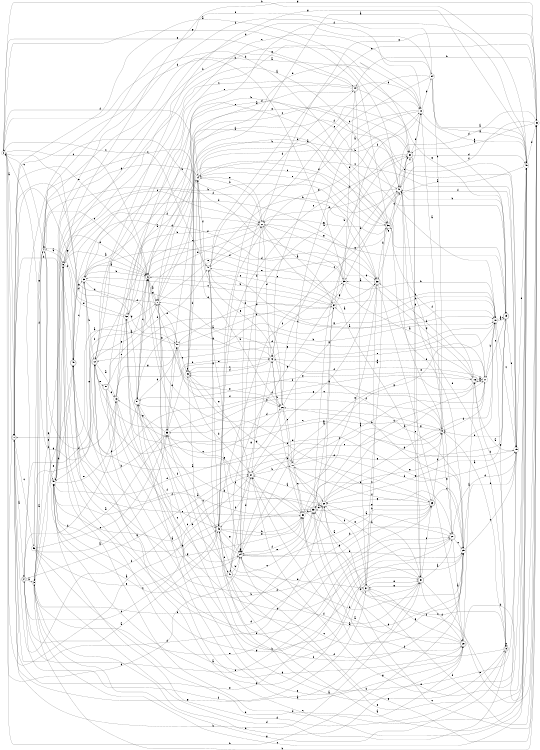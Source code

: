 digraph n46_6 {
__start0 [label="" shape="none"];

rankdir=LR;
size="8,5";

s0 [style="filled", color="black", fillcolor="white" shape="circle", label="0"];
s1 [style="rounded,filled", color="black", fillcolor="white" shape="doublecircle", label="1"];
s2 [style="rounded,filled", color="black", fillcolor="white" shape="doublecircle", label="2"];
s3 [style="filled", color="black", fillcolor="white" shape="circle", label="3"];
s4 [style="filled", color="black", fillcolor="white" shape="circle", label="4"];
s5 [style="filled", color="black", fillcolor="white" shape="circle", label="5"];
s6 [style="rounded,filled", color="black", fillcolor="white" shape="doublecircle", label="6"];
s7 [style="filled", color="black", fillcolor="white" shape="circle", label="7"];
s8 [style="rounded,filled", color="black", fillcolor="white" shape="doublecircle", label="8"];
s9 [style="filled", color="black", fillcolor="white" shape="circle", label="9"];
s10 [style="filled", color="black", fillcolor="white" shape="circle", label="10"];
s11 [style="filled", color="black", fillcolor="white" shape="circle", label="11"];
s12 [style="rounded,filled", color="black", fillcolor="white" shape="doublecircle", label="12"];
s13 [style="filled", color="black", fillcolor="white" shape="circle", label="13"];
s14 [style="filled", color="black", fillcolor="white" shape="circle", label="14"];
s15 [style="filled", color="black", fillcolor="white" shape="circle", label="15"];
s16 [style="rounded,filled", color="black", fillcolor="white" shape="doublecircle", label="16"];
s17 [style="filled", color="black", fillcolor="white" shape="circle", label="17"];
s18 [style="filled", color="black", fillcolor="white" shape="circle", label="18"];
s19 [style="rounded,filled", color="black", fillcolor="white" shape="doublecircle", label="19"];
s20 [style="filled", color="black", fillcolor="white" shape="circle", label="20"];
s21 [style="rounded,filled", color="black", fillcolor="white" shape="doublecircle", label="21"];
s22 [style="filled", color="black", fillcolor="white" shape="circle", label="22"];
s23 [style="rounded,filled", color="black", fillcolor="white" shape="doublecircle", label="23"];
s24 [style="filled", color="black", fillcolor="white" shape="circle", label="24"];
s25 [style="filled", color="black", fillcolor="white" shape="circle", label="25"];
s26 [style="filled", color="black", fillcolor="white" shape="circle", label="26"];
s27 [style="rounded,filled", color="black", fillcolor="white" shape="doublecircle", label="27"];
s28 [style="rounded,filled", color="black", fillcolor="white" shape="doublecircle", label="28"];
s29 [style="filled", color="black", fillcolor="white" shape="circle", label="29"];
s30 [style="rounded,filled", color="black", fillcolor="white" shape="doublecircle", label="30"];
s31 [style="rounded,filled", color="black", fillcolor="white" shape="doublecircle", label="31"];
s32 [style="filled", color="black", fillcolor="white" shape="circle", label="32"];
s33 [style="rounded,filled", color="black", fillcolor="white" shape="doublecircle", label="33"];
s34 [style="filled", color="black", fillcolor="white" shape="circle", label="34"];
s35 [style="filled", color="black", fillcolor="white" shape="circle", label="35"];
s36 [style="rounded,filled", color="black", fillcolor="white" shape="doublecircle", label="36"];
s37 [style="rounded,filled", color="black", fillcolor="white" shape="doublecircle", label="37"];
s38 [style="rounded,filled", color="black", fillcolor="white" shape="doublecircle", label="38"];
s39 [style="filled", color="black", fillcolor="white" shape="circle", label="39"];
s40 [style="filled", color="black", fillcolor="white" shape="circle", label="40"];
s41 [style="filled", color="black", fillcolor="white" shape="circle", label="41"];
s42 [style="filled", color="black", fillcolor="white" shape="circle", label="42"];
s43 [style="filled", color="black", fillcolor="white" shape="circle", label="43"];
s44 [style="rounded,filled", color="black", fillcolor="white" shape="doublecircle", label="44"];
s45 [style="filled", color="black", fillcolor="white" shape="circle", label="45"];
s46 [style="rounded,filled", color="black", fillcolor="white" shape="doublecircle", label="46"];
s47 [style="rounded,filled", color="black", fillcolor="white" shape="doublecircle", label="47"];
s48 [style="filled", color="black", fillcolor="white" shape="circle", label="48"];
s49 [style="rounded,filled", color="black", fillcolor="white" shape="doublecircle", label="49"];
s50 [style="filled", color="black", fillcolor="white" shape="circle", label="50"];
s51 [style="rounded,filled", color="black", fillcolor="white" shape="doublecircle", label="51"];
s52 [style="filled", color="black", fillcolor="white" shape="circle", label="52"];
s53 [style="filled", color="black", fillcolor="white" shape="circle", label="53"];
s54 [style="filled", color="black", fillcolor="white" shape="circle", label="54"];
s55 [style="rounded,filled", color="black", fillcolor="white" shape="doublecircle", label="55"];
s56 [style="filled", color="black", fillcolor="white" shape="circle", label="56"];
s0 -> s1 [label="a"];
s0 -> s25 [label="b"];
s0 -> s6 [label="c"];
s0 -> s24 [label="d"];
s0 -> s44 [label="e"];
s0 -> s14 [label="f"];
s0 -> s36 [label="g"];
s1 -> s2 [label="a"];
s1 -> s31 [label="b"];
s1 -> s56 [label="c"];
s1 -> s50 [label="d"];
s1 -> s6 [label="e"];
s1 -> s21 [label="f"];
s1 -> s37 [label="g"];
s2 -> s3 [label="a"];
s2 -> s39 [label="b"];
s2 -> s46 [label="c"];
s2 -> s27 [label="d"];
s2 -> s7 [label="e"];
s2 -> s31 [label="f"];
s2 -> s21 [label="g"];
s3 -> s4 [label="a"];
s3 -> s29 [label="b"];
s3 -> s22 [label="c"];
s3 -> s28 [label="d"];
s3 -> s23 [label="e"];
s3 -> s20 [label="f"];
s3 -> s49 [label="g"];
s4 -> s5 [label="a"];
s4 -> s38 [label="b"];
s4 -> s0 [label="c"];
s4 -> s13 [label="d"];
s4 -> s6 [label="e"];
s4 -> s3 [label="f"];
s4 -> s45 [label="g"];
s5 -> s6 [label="a"];
s5 -> s30 [label="b"];
s5 -> s32 [label="c"];
s5 -> s48 [label="d"];
s5 -> s3 [label="e"];
s5 -> s49 [label="f"];
s5 -> s29 [label="g"];
s6 -> s7 [label="a"];
s6 -> s35 [label="b"];
s6 -> s34 [label="c"];
s6 -> s38 [label="d"];
s6 -> s38 [label="e"];
s6 -> s48 [label="f"];
s6 -> s7 [label="g"];
s7 -> s8 [label="a"];
s7 -> s47 [label="b"];
s7 -> s30 [label="c"];
s7 -> s0 [label="d"];
s7 -> s22 [label="e"];
s7 -> s15 [label="f"];
s7 -> s53 [label="g"];
s8 -> s9 [label="a"];
s8 -> s16 [label="b"];
s8 -> s8 [label="c"];
s8 -> s45 [label="d"];
s8 -> s41 [label="e"];
s8 -> s32 [label="f"];
s8 -> s3 [label="g"];
s9 -> s10 [label="a"];
s9 -> s12 [label="b"];
s9 -> s53 [label="c"];
s9 -> s47 [label="d"];
s9 -> s41 [label="e"];
s9 -> s6 [label="f"];
s9 -> s27 [label="g"];
s10 -> s11 [label="a"];
s10 -> s54 [label="b"];
s10 -> s48 [label="c"];
s10 -> s53 [label="d"];
s10 -> s46 [label="e"];
s10 -> s46 [label="f"];
s10 -> s52 [label="g"];
s11 -> s12 [label="a"];
s11 -> s23 [label="b"];
s11 -> s32 [label="c"];
s11 -> s15 [label="d"];
s11 -> s31 [label="e"];
s11 -> s45 [label="f"];
s11 -> s18 [label="g"];
s12 -> s13 [label="a"];
s12 -> s22 [label="b"];
s12 -> s54 [label="c"];
s12 -> s9 [label="d"];
s12 -> s55 [label="e"];
s12 -> s0 [label="f"];
s12 -> s6 [label="g"];
s13 -> s14 [label="a"];
s13 -> s42 [label="b"];
s13 -> s24 [label="c"];
s13 -> s2 [label="d"];
s13 -> s52 [label="e"];
s13 -> s46 [label="f"];
s13 -> s50 [label="g"];
s14 -> s10 [label="a"];
s14 -> s15 [label="b"];
s14 -> s15 [label="c"];
s14 -> s6 [label="d"];
s14 -> s22 [label="e"];
s14 -> s40 [label="f"];
s14 -> s4 [label="g"];
s15 -> s16 [label="a"];
s15 -> s46 [label="b"];
s15 -> s18 [label="c"];
s15 -> s27 [label="d"];
s15 -> s48 [label="e"];
s15 -> s41 [label="f"];
s15 -> s21 [label="g"];
s16 -> s17 [label="a"];
s16 -> s38 [label="b"];
s16 -> s33 [label="c"];
s16 -> s22 [label="d"];
s16 -> s51 [label="e"];
s16 -> s36 [label="f"];
s16 -> s24 [label="g"];
s17 -> s16 [label="a"];
s17 -> s18 [label="b"];
s17 -> s42 [label="c"];
s17 -> s9 [label="d"];
s17 -> s24 [label="e"];
s17 -> s43 [label="f"];
s17 -> s12 [label="g"];
s18 -> s19 [label="a"];
s18 -> s0 [label="b"];
s18 -> s34 [label="c"];
s18 -> s45 [label="d"];
s18 -> s8 [label="e"];
s18 -> s19 [label="f"];
s18 -> s33 [label="g"];
s19 -> s4 [label="a"];
s19 -> s9 [label="b"];
s19 -> s17 [label="c"];
s19 -> s14 [label="d"];
s19 -> s20 [label="e"];
s19 -> s15 [label="f"];
s19 -> s40 [label="g"];
s20 -> s21 [label="a"];
s20 -> s31 [label="b"];
s20 -> s45 [label="c"];
s20 -> s1 [label="d"];
s20 -> s18 [label="e"];
s20 -> s17 [label="f"];
s20 -> s34 [label="g"];
s21 -> s0 [label="a"];
s21 -> s11 [label="b"];
s21 -> s9 [label="c"];
s21 -> s22 [label="d"];
s21 -> s43 [label="e"];
s21 -> s46 [label="f"];
s21 -> s19 [label="g"];
s22 -> s23 [label="a"];
s22 -> s14 [label="b"];
s22 -> s52 [label="c"];
s22 -> s42 [label="d"];
s22 -> s51 [label="e"];
s22 -> s49 [label="f"];
s22 -> s36 [label="g"];
s23 -> s24 [label="a"];
s23 -> s49 [label="b"];
s23 -> s25 [label="c"];
s23 -> s6 [label="d"];
s23 -> s33 [label="e"];
s23 -> s9 [label="f"];
s23 -> s20 [label="g"];
s24 -> s25 [label="a"];
s24 -> s25 [label="b"];
s24 -> s53 [label="c"];
s24 -> s21 [label="d"];
s24 -> s33 [label="e"];
s24 -> s25 [label="f"];
s24 -> s24 [label="g"];
s25 -> s21 [label="a"];
s25 -> s26 [label="b"];
s25 -> s15 [label="c"];
s25 -> s52 [label="d"];
s25 -> s15 [label="e"];
s25 -> s53 [label="f"];
s25 -> s45 [label="g"];
s26 -> s27 [label="a"];
s26 -> s14 [label="b"];
s26 -> s11 [label="c"];
s26 -> s45 [label="d"];
s26 -> s14 [label="e"];
s26 -> s40 [label="f"];
s26 -> s38 [label="g"];
s27 -> s28 [label="a"];
s27 -> s5 [label="b"];
s27 -> s25 [label="c"];
s27 -> s21 [label="d"];
s27 -> s1 [label="e"];
s27 -> s11 [label="f"];
s27 -> s41 [label="g"];
s28 -> s16 [label="a"];
s28 -> s29 [label="b"];
s28 -> s43 [label="c"];
s28 -> s33 [label="d"];
s28 -> s51 [label="e"];
s28 -> s40 [label="f"];
s28 -> s37 [label="g"];
s29 -> s30 [label="a"];
s29 -> s44 [label="b"];
s29 -> s20 [label="c"];
s29 -> s41 [label="d"];
s29 -> s22 [label="e"];
s29 -> s41 [label="f"];
s29 -> s24 [label="g"];
s30 -> s24 [label="a"];
s30 -> s26 [label="b"];
s30 -> s31 [label="c"];
s30 -> s48 [label="d"];
s30 -> s51 [label="e"];
s30 -> s10 [label="f"];
s30 -> s31 [label="g"];
s31 -> s27 [label="a"];
s31 -> s32 [label="b"];
s31 -> s51 [label="c"];
s31 -> s28 [label="d"];
s31 -> s29 [label="e"];
s31 -> s23 [label="f"];
s31 -> s37 [label="g"];
s32 -> s12 [label="a"];
s32 -> s33 [label="b"];
s32 -> s9 [label="c"];
s32 -> s42 [label="d"];
s32 -> s6 [label="e"];
s32 -> s24 [label="f"];
s32 -> s49 [label="g"];
s33 -> s34 [label="a"];
s33 -> s30 [label="b"];
s33 -> s46 [label="c"];
s33 -> s51 [label="d"];
s33 -> s20 [label="e"];
s33 -> s20 [label="f"];
s33 -> s45 [label="g"];
s34 -> s22 [label="a"];
s34 -> s6 [label="b"];
s34 -> s35 [label="c"];
s34 -> s18 [label="d"];
s34 -> s50 [label="e"];
s34 -> s10 [label="f"];
s34 -> s39 [label="g"];
s35 -> s36 [label="a"];
s35 -> s12 [label="b"];
s35 -> s48 [label="c"];
s35 -> s34 [label="d"];
s35 -> s36 [label="e"];
s35 -> s38 [label="f"];
s35 -> s50 [label="g"];
s36 -> s37 [label="a"];
s36 -> s7 [label="b"];
s36 -> s41 [label="c"];
s36 -> s30 [label="d"];
s36 -> s14 [label="e"];
s36 -> s25 [label="f"];
s36 -> s22 [label="g"];
s37 -> s5 [label="a"];
s37 -> s38 [label="b"];
s37 -> s8 [label="c"];
s37 -> s29 [label="d"];
s37 -> s31 [label="e"];
s37 -> s20 [label="f"];
s37 -> s33 [label="g"];
s38 -> s39 [label="a"];
s38 -> s36 [label="b"];
s38 -> s32 [label="c"];
s38 -> s5 [label="d"];
s38 -> s21 [label="e"];
s38 -> s45 [label="f"];
s38 -> s28 [label="g"];
s39 -> s16 [label="a"];
s39 -> s18 [label="b"];
s39 -> s40 [label="c"];
s39 -> s1 [label="d"];
s39 -> s44 [label="e"];
s39 -> s49 [label="f"];
s39 -> s47 [label="g"];
s40 -> s18 [label="a"];
s40 -> s41 [label="b"];
s40 -> s0 [label="c"];
s40 -> s44 [label="d"];
s40 -> s29 [label="e"];
s40 -> s24 [label="f"];
s40 -> s46 [label="g"];
s41 -> s1 [label="a"];
s41 -> s19 [label="b"];
s41 -> s42 [label="c"];
s41 -> s22 [label="d"];
s41 -> s30 [label="e"];
s41 -> s10 [label="f"];
s41 -> s38 [label="g"];
s42 -> s7 [label="a"];
s42 -> s26 [label="b"];
s42 -> s43 [label="c"];
s42 -> s43 [label="d"];
s42 -> s17 [label="e"];
s42 -> s25 [label="f"];
s42 -> s7 [label="g"];
s43 -> s29 [label="a"];
s43 -> s30 [label="b"];
s43 -> s36 [label="c"];
s43 -> s21 [label="d"];
s43 -> s43 [label="e"];
s43 -> s14 [label="f"];
s43 -> s20 [label="g"];
s44 -> s7 [label="a"];
s44 -> s45 [label="b"];
s44 -> s35 [label="c"];
s44 -> s10 [label="d"];
s44 -> s12 [label="e"];
s44 -> s37 [label="f"];
s44 -> s19 [label="g"];
s45 -> s19 [label="a"];
s45 -> s5 [label="b"];
s45 -> s22 [label="c"];
s45 -> s6 [label="d"];
s45 -> s13 [label="e"];
s45 -> s10 [label="f"];
s45 -> s25 [label="g"];
s46 -> s2 [label="a"];
s46 -> s32 [label="b"];
s46 -> s30 [label="c"];
s46 -> s47 [label="d"];
s46 -> s32 [label="e"];
s46 -> s39 [label="f"];
s46 -> s24 [label="g"];
s47 -> s48 [label="a"];
s47 -> s24 [label="b"];
s47 -> s45 [label="c"];
s47 -> s37 [label="d"];
s47 -> s48 [label="e"];
s47 -> s31 [label="f"];
s47 -> s42 [label="g"];
s48 -> s39 [label="a"];
s48 -> s0 [label="b"];
s48 -> s3 [label="c"];
s48 -> s29 [label="d"];
s48 -> s33 [label="e"];
s48 -> s20 [label="f"];
s48 -> s12 [label="g"];
s49 -> s6 [label="a"];
s49 -> s1 [label="b"];
s49 -> s35 [label="c"];
s49 -> s23 [label="d"];
s49 -> s3 [label="e"];
s49 -> s16 [label="f"];
s49 -> s35 [label="g"];
s50 -> s1 [label="a"];
s50 -> s34 [label="b"];
s50 -> s43 [label="c"];
s50 -> s7 [label="d"];
s50 -> s26 [label="e"];
s50 -> s26 [label="f"];
s50 -> s18 [label="g"];
s51 -> s28 [label="a"];
s51 -> s18 [label="b"];
s51 -> s6 [label="c"];
s51 -> s50 [label="d"];
s51 -> s35 [label="e"];
s51 -> s46 [label="f"];
s51 -> s15 [label="g"];
s52 -> s51 [label="a"];
s52 -> s31 [label="b"];
s52 -> s26 [label="c"];
s52 -> s41 [label="d"];
s52 -> s4 [label="e"];
s52 -> s6 [label="f"];
s52 -> s1 [label="g"];
s53 -> s4 [label="a"];
s53 -> s49 [label="b"];
s53 -> s17 [label="c"];
s53 -> s50 [label="d"];
s53 -> s42 [label="e"];
s53 -> s32 [label="f"];
s53 -> s13 [label="g"];
s54 -> s48 [label="a"];
s54 -> s9 [label="b"];
s54 -> s42 [label="c"];
s54 -> s5 [label="d"];
s54 -> s24 [label="e"];
s54 -> s4 [label="f"];
s54 -> s48 [label="g"];
s55 -> s24 [label="a"];
s55 -> s41 [label="b"];
s55 -> s18 [label="c"];
s55 -> s40 [label="d"];
s55 -> s13 [label="e"];
s55 -> s27 [label="f"];
s55 -> s28 [label="g"];
s56 -> s53 [label="a"];
s56 -> s28 [label="b"];
s56 -> s53 [label="c"];
s56 -> s8 [label="d"];
s56 -> s46 [label="e"];
s56 -> s7 [label="f"];
s56 -> s4 [label="g"];

}